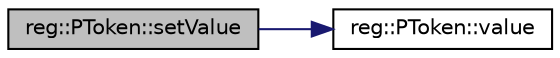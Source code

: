 digraph "reg::PToken::setValue"
{
 // LATEX_PDF_SIZE
  edge [fontname="Helvetica",fontsize="10",labelfontname="Helvetica",labelfontsize="10"];
  node [fontname="Helvetica",fontsize="10",shape=record];
  rankdir="LR";
  Node1 [label="reg::PToken::setValue",height=0.2,width=0.4,color="black", fillcolor="grey75", style="filled", fontcolor="black",tooltip=" "];
  Node1 -> Node2 [color="midnightblue",fontsize="10",style="solid",fontname="Helvetica"];
  Node2 [label="reg::PToken::value",height=0.2,width=0.4,color="black", fillcolor="white", style="filled",URL="$classreg_1_1PToken.html#ac897faa4d75c143ca24924a5754aa369",tooltip=" "];
}

